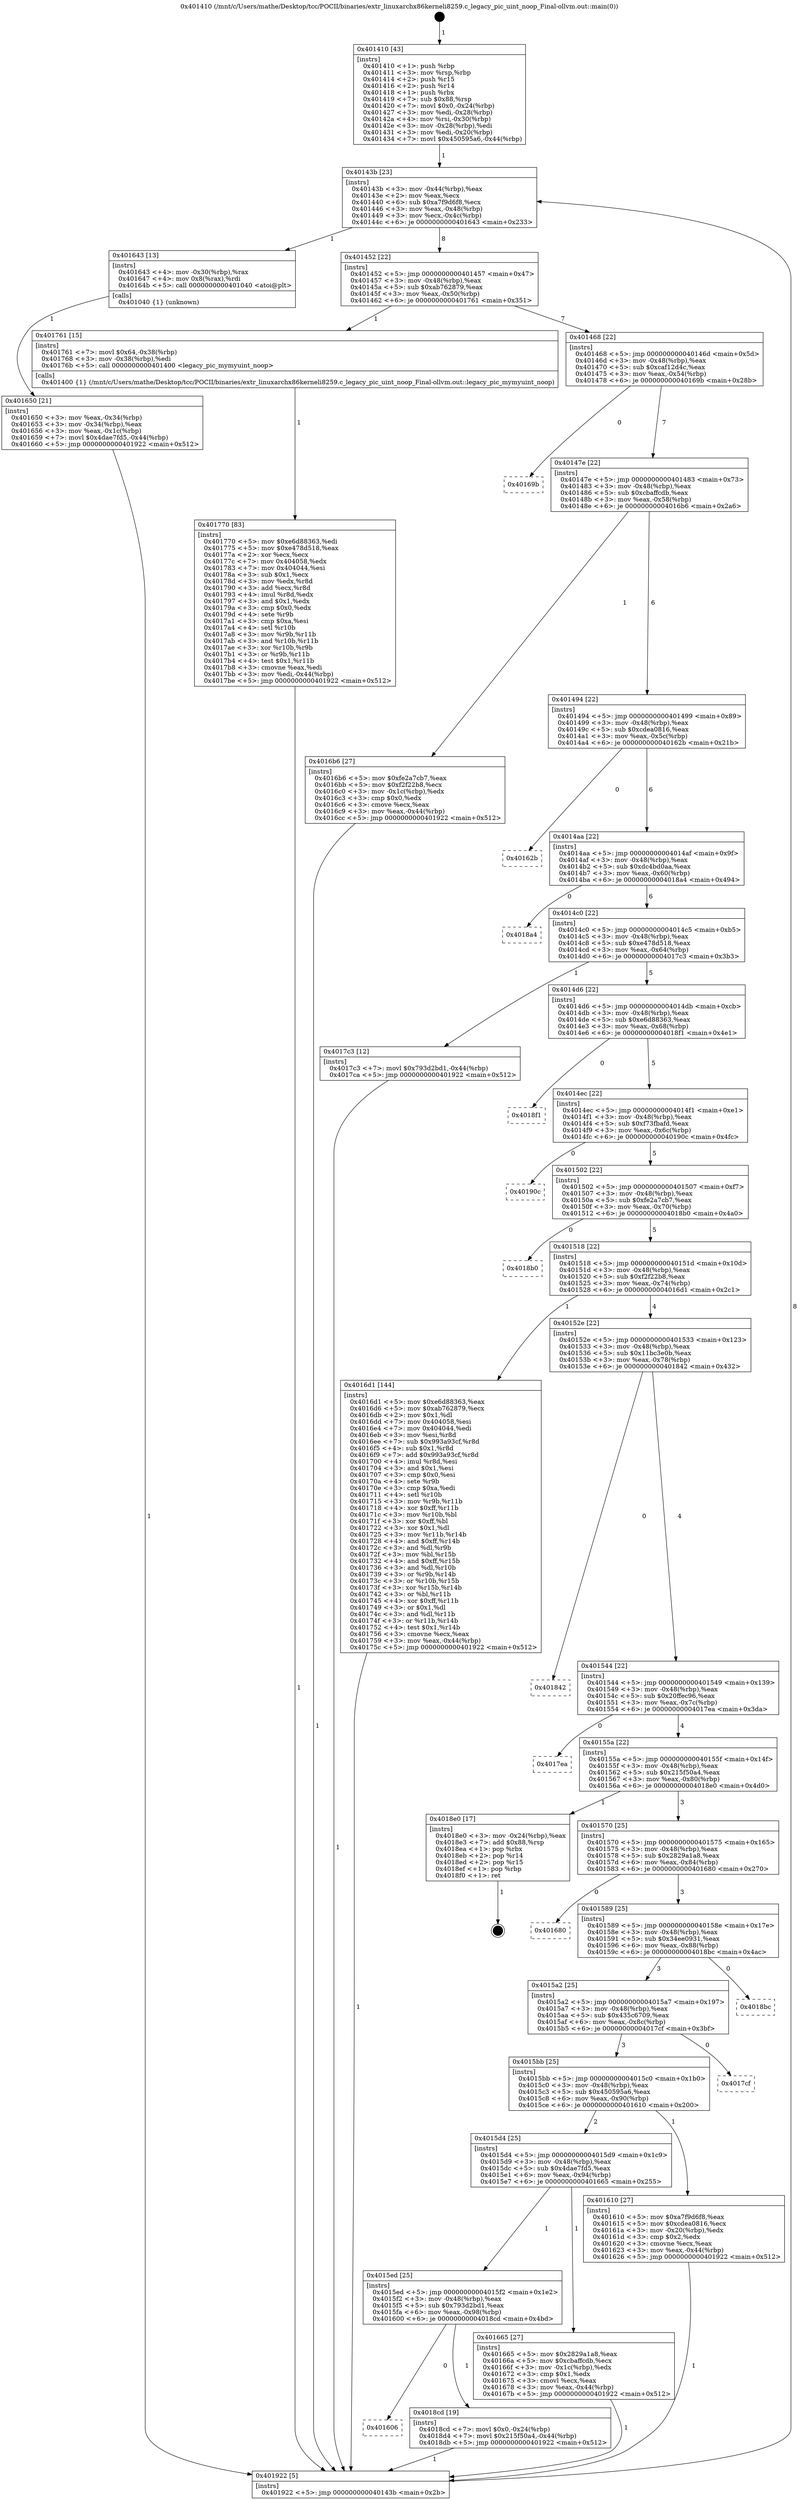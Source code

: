 digraph "0x401410" {
  label = "0x401410 (/mnt/c/Users/mathe/Desktop/tcc/POCII/binaries/extr_linuxarchx86kerneli8259.c_legacy_pic_uint_noop_Final-ollvm.out::main(0))"
  labelloc = "t"
  node[shape=record]

  Entry [label="",width=0.3,height=0.3,shape=circle,fillcolor=black,style=filled]
  "0x40143b" [label="{
     0x40143b [23]\l
     | [instrs]\l
     &nbsp;&nbsp;0x40143b \<+3\>: mov -0x44(%rbp),%eax\l
     &nbsp;&nbsp;0x40143e \<+2\>: mov %eax,%ecx\l
     &nbsp;&nbsp;0x401440 \<+6\>: sub $0xa7f9d6f8,%ecx\l
     &nbsp;&nbsp;0x401446 \<+3\>: mov %eax,-0x48(%rbp)\l
     &nbsp;&nbsp;0x401449 \<+3\>: mov %ecx,-0x4c(%rbp)\l
     &nbsp;&nbsp;0x40144c \<+6\>: je 0000000000401643 \<main+0x233\>\l
  }"]
  "0x401643" [label="{
     0x401643 [13]\l
     | [instrs]\l
     &nbsp;&nbsp;0x401643 \<+4\>: mov -0x30(%rbp),%rax\l
     &nbsp;&nbsp;0x401647 \<+4\>: mov 0x8(%rax),%rdi\l
     &nbsp;&nbsp;0x40164b \<+5\>: call 0000000000401040 \<atoi@plt\>\l
     | [calls]\l
     &nbsp;&nbsp;0x401040 \{1\} (unknown)\l
  }"]
  "0x401452" [label="{
     0x401452 [22]\l
     | [instrs]\l
     &nbsp;&nbsp;0x401452 \<+5\>: jmp 0000000000401457 \<main+0x47\>\l
     &nbsp;&nbsp;0x401457 \<+3\>: mov -0x48(%rbp),%eax\l
     &nbsp;&nbsp;0x40145a \<+5\>: sub $0xab762879,%eax\l
     &nbsp;&nbsp;0x40145f \<+3\>: mov %eax,-0x50(%rbp)\l
     &nbsp;&nbsp;0x401462 \<+6\>: je 0000000000401761 \<main+0x351\>\l
  }"]
  Exit [label="",width=0.3,height=0.3,shape=circle,fillcolor=black,style=filled,peripheries=2]
  "0x401761" [label="{
     0x401761 [15]\l
     | [instrs]\l
     &nbsp;&nbsp;0x401761 \<+7\>: movl $0x64,-0x38(%rbp)\l
     &nbsp;&nbsp;0x401768 \<+3\>: mov -0x38(%rbp),%edi\l
     &nbsp;&nbsp;0x40176b \<+5\>: call 0000000000401400 \<legacy_pic_mymyuint_noop\>\l
     | [calls]\l
     &nbsp;&nbsp;0x401400 \{1\} (/mnt/c/Users/mathe/Desktop/tcc/POCII/binaries/extr_linuxarchx86kerneli8259.c_legacy_pic_uint_noop_Final-ollvm.out::legacy_pic_mymyuint_noop)\l
  }"]
  "0x401468" [label="{
     0x401468 [22]\l
     | [instrs]\l
     &nbsp;&nbsp;0x401468 \<+5\>: jmp 000000000040146d \<main+0x5d\>\l
     &nbsp;&nbsp;0x40146d \<+3\>: mov -0x48(%rbp),%eax\l
     &nbsp;&nbsp;0x401470 \<+5\>: sub $0xcaf12d4c,%eax\l
     &nbsp;&nbsp;0x401475 \<+3\>: mov %eax,-0x54(%rbp)\l
     &nbsp;&nbsp;0x401478 \<+6\>: je 000000000040169b \<main+0x28b\>\l
  }"]
  "0x401606" [label="{
     0x401606\l
  }", style=dashed]
  "0x40169b" [label="{
     0x40169b\l
  }", style=dashed]
  "0x40147e" [label="{
     0x40147e [22]\l
     | [instrs]\l
     &nbsp;&nbsp;0x40147e \<+5\>: jmp 0000000000401483 \<main+0x73\>\l
     &nbsp;&nbsp;0x401483 \<+3\>: mov -0x48(%rbp),%eax\l
     &nbsp;&nbsp;0x401486 \<+5\>: sub $0xcbaffcdb,%eax\l
     &nbsp;&nbsp;0x40148b \<+3\>: mov %eax,-0x58(%rbp)\l
     &nbsp;&nbsp;0x40148e \<+6\>: je 00000000004016b6 \<main+0x2a6\>\l
  }"]
  "0x4018cd" [label="{
     0x4018cd [19]\l
     | [instrs]\l
     &nbsp;&nbsp;0x4018cd \<+7\>: movl $0x0,-0x24(%rbp)\l
     &nbsp;&nbsp;0x4018d4 \<+7\>: movl $0x215f50a4,-0x44(%rbp)\l
     &nbsp;&nbsp;0x4018db \<+5\>: jmp 0000000000401922 \<main+0x512\>\l
  }"]
  "0x4016b6" [label="{
     0x4016b6 [27]\l
     | [instrs]\l
     &nbsp;&nbsp;0x4016b6 \<+5\>: mov $0xfe2a7cb7,%eax\l
     &nbsp;&nbsp;0x4016bb \<+5\>: mov $0xf2f22b8,%ecx\l
     &nbsp;&nbsp;0x4016c0 \<+3\>: mov -0x1c(%rbp),%edx\l
     &nbsp;&nbsp;0x4016c3 \<+3\>: cmp $0x0,%edx\l
     &nbsp;&nbsp;0x4016c6 \<+3\>: cmove %ecx,%eax\l
     &nbsp;&nbsp;0x4016c9 \<+3\>: mov %eax,-0x44(%rbp)\l
     &nbsp;&nbsp;0x4016cc \<+5\>: jmp 0000000000401922 \<main+0x512\>\l
  }"]
  "0x401494" [label="{
     0x401494 [22]\l
     | [instrs]\l
     &nbsp;&nbsp;0x401494 \<+5\>: jmp 0000000000401499 \<main+0x89\>\l
     &nbsp;&nbsp;0x401499 \<+3\>: mov -0x48(%rbp),%eax\l
     &nbsp;&nbsp;0x40149c \<+5\>: sub $0xcdea0816,%eax\l
     &nbsp;&nbsp;0x4014a1 \<+3\>: mov %eax,-0x5c(%rbp)\l
     &nbsp;&nbsp;0x4014a4 \<+6\>: je 000000000040162b \<main+0x21b\>\l
  }"]
  "0x401770" [label="{
     0x401770 [83]\l
     | [instrs]\l
     &nbsp;&nbsp;0x401770 \<+5\>: mov $0xe6d88363,%edi\l
     &nbsp;&nbsp;0x401775 \<+5\>: mov $0xe478d518,%eax\l
     &nbsp;&nbsp;0x40177a \<+2\>: xor %ecx,%ecx\l
     &nbsp;&nbsp;0x40177c \<+7\>: mov 0x404058,%edx\l
     &nbsp;&nbsp;0x401783 \<+7\>: mov 0x404044,%esi\l
     &nbsp;&nbsp;0x40178a \<+3\>: sub $0x1,%ecx\l
     &nbsp;&nbsp;0x40178d \<+3\>: mov %edx,%r8d\l
     &nbsp;&nbsp;0x401790 \<+3\>: add %ecx,%r8d\l
     &nbsp;&nbsp;0x401793 \<+4\>: imul %r8d,%edx\l
     &nbsp;&nbsp;0x401797 \<+3\>: and $0x1,%edx\l
     &nbsp;&nbsp;0x40179a \<+3\>: cmp $0x0,%edx\l
     &nbsp;&nbsp;0x40179d \<+4\>: sete %r9b\l
     &nbsp;&nbsp;0x4017a1 \<+3\>: cmp $0xa,%esi\l
     &nbsp;&nbsp;0x4017a4 \<+4\>: setl %r10b\l
     &nbsp;&nbsp;0x4017a8 \<+3\>: mov %r9b,%r11b\l
     &nbsp;&nbsp;0x4017ab \<+3\>: and %r10b,%r11b\l
     &nbsp;&nbsp;0x4017ae \<+3\>: xor %r10b,%r9b\l
     &nbsp;&nbsp;0x4017b1 \<+3\>: or %r9b,%r11b\l
     &nbsp;&nbsp;0x4017b4 \<+4\>: test $0x1,%r11b\l
     &nbsp;&nbsp;0x4017b8 \<+3\>: cmovne %eax,%edi\l
     &nbsp;&nbsp;0x4017bb \<+3\>: mov %edi,-0x44(%rbp)\l
     &nbsp;&nbsp;0x4017be \<+5\>: jmp 0000000000401922 \<main+0x512\>\l
  }"]
  "0x40162b" [label="{
     0x40162b\l
  }", style=dashed]
  "0x4014aa" [label="{
     0x4014aa [22]\l
     | [instrs]\l
     &nbsp;&nbsp;0x4014aa \<+5\>: jmp 00000000004014af \<main+0x9f\>\l
     &nbsp;&nbsp;0x4014af \<+3\>: mov -0x48(%rbp),%eax\l
     &nbsp;&nbsp;0x4014b2 \<+5\>: sub $0xdc4bd0aa,%eax\l
     &nbsp;&nbsp;0x4014b7 \<+3\>: mov %eax,-0x60(%rbp)\l
     &nbsp;&nbsp;0x4014ba \<+6\>: je 00000000004018a4 \<main+0x494\>\l
  }"]
  "0x4015ed" [label="{
     0x4015ed [25]\l
     | [instrs]\l
     &nbsp;&nbsp;0x4015ed \<+5\>: jmp 00000000004015f2 \<main+0x1e2\>\l
     &nbsp;&nbsp;0x4015f2 \<+3\>: mov -0x48(%rbp),%eax\l
     &nbsp;&nbsp;0x4015f5 \<+5\>: sub $0x793d2bd1,%eax\l
     &nbsp;&nbsp;0x4015fa \<+6\>: mov %eax,-0x98(%rbp)\l
     &nbsp;&nbsp;0x401600 \<+6\>: je 00000000004018cd \<main+0x4bd\>\l
  }"]
  "0x4018a4" [label="{
     0x4018a4\l
  }", style=dashed]
  "0x4014c0" [label="{
     0x4014c0 [22]\l
     | [instrs]\l
     &nbsp;&nbsp;0x4014c0 \<+5\>: jmp 00000000004014c5 \<main+0xb5\>\l
     &nbsp;&nbsp;0x4014c5 \<+3\>: mov -0x48(%rbp),%eax\l
     &nbsp;&nbsp;0x4014c8 \<+5\>: sub $0xe478d518,%eax\l
     &nbsp;&nbsp;0x4014cd \<+3\>: mov %eax,-0x64(%rbp)\l
     &nbsp;&nbsp;0x4014d0 \<+6\>: je 00000000004017c3 \<main+0x3b3\>\l
  }"]
  "0x401665" [label="{
     0x401665 [27]\l
     | [instrs]\l
     &nbsp;&nbsp;0x401665 \<+5\>: mov $0x2829a1a8,%eax\l
     &nbsp;&nbsp;0x40166a \<+5\>: mov $0xcbaffcdb,%ecx\l
     &nbsp;&nbsp;0x40166f \<+3\>: mov -0x1c(%rbp),%edx\l
     &nbsp;&nbsp;0x401672 \<+3\>: cmp $0x1,%edx\l
     &nbsp;&nbsp;0x401675 \<+3\>: cmovl %ecx,%eax\l
     &nbsp;&nbsp;0x401678 \<+3\>: mov %eax,-0x44(%rbp)\l
     &nbsp;&nbsp;0x40167b \<+5\>: jmp 0000000000401922 \<main+0x512\>\l
  }"]
  "0x4017c3" [label="{
     0x4017c3 [12]\l
     | [instrs]\l
     &nbsp;&nbsp;0x4017c3 \<+7\>: movl $0x793d2bd1,-0x44(%rbp)\l
     &nbsp;&nbsp;0x4017ca \<+5\>: jmp 0000000000401922 \<main+0x512\>\l
  }"]
  "0x4014d6" [label="{
     0x4014d6 [22]\l
     | [instrs]\l
     &nbsp;&nbsp;0x4014d6 \<+5\>: jmp 00000000004014db \<main+0xcb\>\l
     &nbsp;&nbsp;0x4014db \<+3\>: mov -0x48(%rbp),%eax\l
     &nbsp;&nbsp;0x4014de \<+5\>: sub $0xe6d88363,%eax\l
     &nbsp;&nbsp;0x4014e3 \<+3\>: mov %eax,-0x68(%rbp)\l
     &nbsp;&nbsp;0x4014e6 \<+6\>: je 00000000004018f1 \<main+0x4e1\>\l
  }"]
  "0x401650" [label="{
     0x401650 [21]\l
     | [instrs]\l
     &nbsp;&nbsp;0x401650 \<+3\>: mov %eax,-0x34(%rbp)\l
     &nbsp;&nbsp;0x401653 \<+3\>: mov -0x34(%rbp),%eax\l
     &nbsp;&nbsp;0x401656 \<+3\>: mov %eax,-0x1c(%rbp)\l
     &nbsp;&nbsp;0x401659 \<+7\>: movl $0x4dae7fd5,-0x44(%rbp)\l
     &nbsp;&nbsp;0x401660 \<+5\>: jmp 0000000000401922 \<main+0x512\>\l
  }"]
  "0x4018f1" [label="{
     0x4018f1\l
  }", style=dashed]
  "0x4014ec" [label="{
     0x4014ec [22]\l
     | [instrs]\l
     &nbsp;&nbsp;0x4014ec \<+5\>: jmp 00000000004014f1 \<main+0xe1\>\l
     &nbsp;&nbsp;0x4014f1 \<+3\>: mov -0x48(%rbp),%eax\l
     &nbsp;&nbsp;0x4014f4 \<+5\>: sub $0xf73fbafd,%eax\l
     &nbsp;&nbsp;0x4014f9 \<+3\>: mov %eax,-0x6c(%rbp)\l
     &nbsp;&nbsp;0x4014fc \<+6\>: je 000000000040190c \<main+0x4fc\>\l
  }"]
  "0x401410" [label="{
     0x401410 [43]\l
     | [instrs]\l
     &nbsp;&nbsp;0x401410 \<+1\>: push %rbp\l
     &nbsp;&nbsp;0x401411 \<+3\>: mov %rsp,%rbp\l
     &nbsp;&nbsp;0x401414 \<+2\>: push %r15\l
     &nbsp;&nbsp;0x401416 \<+2\>: push %r14\l
     &nbsp;&nbsp;0x401418 \<+1\>: push %rbx\l
     &nbsp;&nbsp;0x401419 \<+7\>: sub $0x88,%rsp\l
     &nbsp;&nbsp;0x401420 \<+7\>: movl $0x0,-0x24(%rbp)\l
     &nbsp;&nbsp;0x401427 \<+3\>: mov %edi,-0x28(%rbp)\l
     &nbsp;&nbsp;0x40142a \<+4\>: mov %rsi,-0x30(%rbp)\l
     &nbsp;&nbsp;0x40142e \<+3\>: mov -0x28(%rbp),%edi\l
     &nbsp;&nbsp;0x401431 \<+3\>: mov %edi,-0x20(%rbp)\l
     &nbsp;&nbsp;0x401434 \<+7\>: movl $0x450595a6,-0x44(%rbp)\l
  }"]
  "0x40190c" [label="{
     0x40190c\l
  }", style=dashed]
  "0x401502" [label="{
     0x401502 [22]\l
     | [instrs]\l
     &nbsp;&nbsp;0x401502 \<+5\>: jmp 0000000000401507 \<main+0xf7\>\l
     &nbsp;&nbsp;0x401507 \<+3\>: mov -0x48(%rbp),%eax\l
     &nbsp;&nbsp;0x40150a \<+5\>: sub $0xfe2a7cb7,%eax\l
     &nbsp;&nbsp;0x40150f \<+3\>: mov %eax,-0x70(%rbp)\l
     &nbsp;&nbsp;0x401512 \<+6\>: je 00000000004018b0 \<main+0x4a0\>\l
  }"]
  "0x401922" [label="{
     0x401922 [5]\l
     | [instrs]\l
     &nbsp;&nbsp;0x401922 \<+5\>: jmp 000000000040143b \<main+0x2b\>\l
  }"]
  "0x4018b0" [label="{
     0x4018b0\l
  }", style=dashed]
  "0x401518" [label="{
     0x401518 [22]\l
     | [instrs]\l
     &nbsp;&nbsp;0x401518 \<+5\>: jmp 000000000040151d \<main+0x10d\>\l
     &nbsp;&nbsp;0x40151d \<+3\>: mov -0x48(%rbp),%eax\l
     &nbsp;&nbsp;0x401520 \<+5\>: sub $0xf2f22b8,%eax\l
     &nbsp;&nbsp;0x401525 \<+3\>: mov %eax,-0x74(%rbp)\l
     &nbsp;&nbsp;0x401528 \<+6\>: je 00000000004016d1 \<main+0x2c1\>\l
  }"]
  "0x4015d4" [label="{
     0x4015d4 [25]\l
     | [instrs]\l
     &nbsp;&nbsp;0x4015d4 \<+5\>: jmp 00000000004015d9 \<main+0x1c9\>\l
     &nbsp;&nbsp;0x4015d9 \<+3\>: mov -0x48(%rbp),%eax\l
     &nbsp;&nbsp;0x4015dc \<+5\>: sub $0x4dae7fd5,%eax\l
     &nbsp;&nbsp;0x4015e1 \<+6\>: mov %eax,-0x94(%rbp)\l
     &nbsp;&nbsp;0x4015e7 \<+6\>: je 0000000000401665 \<main+0x255\>\l
  }"]
  "0x4016d1" [label="{
     0x4016d1 [144]\l
     | [instrs]\l
     &nbsp;&nbsp;0x4016d1 \<+5\>: mov $0xe6d88363,%eax\l
     &nbsp;&nbsp;0x4016d6 \<+5\>: mov $0xab762879,%ecx\l
     &nbsp;&nbsp;0x4016db \<+2\>: mov $0x1,%dl\l
     &nbsp;&nbsp;0x4016dd \<+7\>: mov 0x404058,%esi\l
     &nbsp;&nbsp;0x4016e4 \<+7\>: mov 0x404044,%edi\l
     &nbsp;&nbsp;0x4016eb \<+3\>: mov %esi,%r8d\l
     &nbsp;&nbsp;0x4016ee \<+7\>: sub $0x993a93cf,%r8d\l
     &nbsp;&nbsp;0x4016f5 \<+4\>: sub $0x1,%r8d\l
     &nbsp;&nbsp;0x4016f9 \<+7\>: add $0x993a93cf,%r8d\l
     &nbsp;&nbsp;0x401700 \<+4\>: imul %r8d,%esi\l
     &nbsp;&nbsp;0x401704 \<+3\>: and $0x1,%esi\l
     &nbsp;&nbsp;0x401707 \<+3\>: cmp $0x0,%esi\l
     &nbsp;&nbsp;0x40170a \<+4\>: sete %r9b\l
     &nbsp;&nbsp;0x40170e \<+3\>: cmp $0xa,%edi\l
     &nbsp;&nbsp;0x401711 \<+4\>: setl %r10b\l
     &nbsp;&nbsp;0x401715 \<+3\>: mov %r9b,%r11b\l
     &nbsp;&nbsp;0x401718 \<+4\>: xor $0xff,%r11b\l
     &nbsp;&nbsp;0x40171c \<+3\>: mov %r10b,%bl\l
     &nbsp;&nbsp;0x40171f \<+3\>: xor $0xff,%bl\l
     &nbsp;&nbsp;0x401722 \<+3\>: xor $0x1,%dl\l
     &nbsp;&nbsp;0x401725 \<+3\>: mov %r11b,%r14b\l
     &nbsp;&nbsp;0x401728 \<+4\>: and $0xff,%r14b\l
     &nbsp;&nbsp;0x40172c \<+3\>: and %dl,%r9b\l
     &nbsp;&nbsp;0x40172f \<+3\>: mov %bl,%r15b\l
     &nbsp;&nbsp;0x401732 \<+4\>: and $0xff,%r15b\l
     &nbsp;&nbsp;0x401736 \<+3\>: and %dl,%r10b\l
     &nbsp;&nbsp;0x401739 \<+3\>: or %r9b,%r14b\l
     &nbsp;&nbsp;0x40173c \<+3\>: or %r10b,%r15b\l
     &nbsp;&nbsp;0x40173f \<+3\>: xor %r15b,%r14b\l
     &nbsp;&nbsp;0x401742 \<+3\>: or %bl,%r11b\l
     &nbsp;&nbsp;0x401745 \<+4\>: xor $0xff,%r11b\l
     &nbsp;&nbsp;0x401749 \<+3\>: or $0x1,%dl\l
     &nbsp;&nbsp;0x40174c \<+3\>: and %dl,%r11b\l
     &nbsp;&nbsp;0x40174f \<+3\>: or %r11b,%r14b\l
     &nbsp;&nbsp;0x401752 \<+4\>: test $0x1,%r14b\l
     &nbsp;&nbsp;0x401756 \<+3\>: cmovne %ecx,%eax\l
     &nbsp;&nbsp;0x401759 \<+3\>: mov %eax,-0x44(%rbp)\l
     &nbsp;&nbsp;0x40175c \<+5\>: jmp 0000000000401922 \<main+0x512\>\l
  }"]
  "0x40152e" [label="{
     0x40152e [22]\l
     | [instrs]\l
     &nbsp;&nbsp;0x40152e \<+5\>: jmp 0000000000401533 \<main+0x123\>\l
     &nbsp;&nbsp;0x401533 \<+3\>: mov -0x48(%rbp),%eax\l
     &nbsp;&nbsp;0x401536 \<+5\>: sub $0x11bc3e0b,%eax\l
     &nbsp;&nbsp;0x40153b \<+3\>: mov %eax,-0x78(%rbp)\l
     &nbsp;&nbsp;0x40153e \<+6\>: je 0000000000401842 \<main+0x432\>\l
  }"]
  "0x401610" [label="{
     0x401610 [27]\l
     | [instrs]\l
     &nbsp;&nbsp;0x401610 \<+5\>: mov $0xa7f9d6f8,%eax\l
     &nbsp;&nbsp;0x401615 \<+5\>: mov $0xcdea0816,%ecx\l
     &nbsp;&nbsp;0x40161a \<+3\>: mov -0x20(%rbp),%edx\l
     &nbsp;&nbsp;0x40161d \<+3\>: cmp $0x2,%edx\l
     &nbsp;&nbsp;0x401620 \<+3\>: cmovne %ecx,%eax\l
     &nbsp;&nbsp;0x401623 \<+3\>: mov %eax,-0x44(%rbp)\l
     &nbsp;&nbsp;0x401626 \<+5\>: jmp 0000000000401922 \<main+0x512\>\l
  }"]
  "0x401842" [label="{
     0x401842\l
  }", style=dashed]
  "0x401544" [label="{
     0x401544 [22]\l
     | [instrs]\l
     &nbsp;&nbsp;0x401544 \<+5\>: jmp 0000000000401549 \<main+0x139\>\l
     &nbsp;&nbsp;0x401549 \<+3\>: mov -0x48(%rbp),%eax\l
     &nbsp;&nbsp;0x40154c \<+5\>: sub $0x20ffec96,%eax\l
     &nbsp;&nbsp;0x401551 \<+3\>: mov %eax,-0x7c(%rbp)\l
     &nbsp;&nbsp;0x401554 \<+6\>: je 00000000004017ea \<main+0x3da\>\l
  }"]
  "0x4015bb" [label="{
     0x4015bb [25]\l
     | [instrs]\l
     &nbsp;&nbsp;0x4015bb \<+5\>: jmp 00000000004015c0 \<main+0x1b0\>\l
     &nbsp;&nbsp;0x4015c0 \<+3\>: mov -0x48(%rbp),%eax\l
     &nbsp;&nbsp;0x4015c3 \<+5\>: sub $0x450595a6,%eax\l
     &nbsp;&nbsp;0x4015c8 \<+6\>: mov %eax,-0x90(%rbp)\l
     &nbsp;&nbsp;0x4015ce \<+6\>: je 0000000000401610 \<main+0x200\>\l
  }"]
  "0x4017ea" [label="{
     0x4017ea\l
  }", style=dashed]
  "0x40155a" [label="{
     0x40155a [22]\l
     | [instrs]\l
     &nbsp;&nbsp;0x40155a \<+5\>: jmp 000000000040155f \<main+0x14f\>\l
     &nbsp;&nbsp;0x40155f \<+3\>: mov -0x48(%rbp),%eax\l
     &nbsp;&nbsp;0x401562 \<+5\>: sub $0x215f50a4,%eax\l
     &nbsp;&nbsp;0x401567 \<+3\>: mov %eax,-0x80(%rbp)\l
     &nbsp;&nbsp;0x40156a \<+6\>: je 00000000004018e0 \<main+0x4d0\>\l
  }"]
  "0x4017cf" [label="{
     0x4017cf\l
  }", style=dashed]
  "0x4018e0" [label="{
     0x4018e0 [17]\l
     | [instrs]\l
     &nbsp;&nbsp;0x4018e0 \<+3\>: mov -0x24(%rbp),%eax\l
     &nbsp;&nbsp;0x4018e3 \<+7\>: add $0x88,%rsp\l
     &nbsp;&nbsp;0x4018ea \<+1\>: pop %rbx\l
     &nbsp;&nbsp;0x4018eb \<+2\>: pop %r14\l
     &nbsp;&nbsp;0x4018ed \<+2\>: pop %r15\l
     &nbsp;&nbsp;0x4018ef \<+1\>: pop %rbp\l
     &nbsp;&nbsp;0x4018f0 \<+1\>: ret\l
  }"]
  "0x401570" [label="{
     0x401570 [25]\l
     | [instrs]\l
     &nbsp;&nbsp;0x401570 \<+5\>: jmp 0000000000401575 \<main+0x165\>\l
     &nbsp;&nbsp;0x401575 \<+3\>: mov -0x48(%rbp),%eax\l
     &nbsp;&nbsp;0x401578 \<+5\>: sub $0x2829a1a8,%eax\l
     &nbsp;&nbsp;0x40157d \<+6\>: mov %eax,-0x84(%rbp)\l
     &nbsp;&nbsp;0x401583 \<+6\>: je 0000000000401680 \<main+0x270\>\l
  }"]
  "0x4015a2" [label="{
     0x4015a2 [25]\l
     | [instrs]\l
     &nbsp;&nbsp;0x4015a2 \<+5\>: jmp 00000000004015a7 \<main+0x197\>\l
     &nbsp;&nbsp;0x4015a7 \<+3\>: mov -0x48(%rbp),%eax\l
     &nbsp;&nbsp;0x4015aa \<+5\>: sub $0x435c6709,%eax\l
     &nbsp;&nbsp;0x4015af \<+6\>: mov %eax,-0x8c(%rbp)\l
     &nbsp;&nbsp;0x4015b5 \<+6\>: je 00000000004017cf \<main+0x3bf\>\l
  }"]
  "0x401680" [label="{
     0x401680\l
  }", style=dashed]
  "0x401589" [label="{
     0x401589 [25]\l
     | [instrs]\l
     &nbsp;&nbsp;0x401589 \<+5\>: jmp 000000000040158e \<main+0x17e\>\l
     &nbsp;&nbsp;0x40158e \<+3\>: mov -0x48(%rbp),%eax\l
     &nbsp;&nbsp;0x401591 \<+5\>: sub $0x34ee0931,%eax\l
     &nbsp;&nbsp;0x401596 \<+6\>: mov %eax,-0x88(%rbp)\l
     &nbsp;&nbsp;0x40159c \<+6\>: je 00000000004018bc \<main+0x4ac\>\l
  }"]
  "0x4018bc" [label="{
     0x4018bc\l
  }", style=dashed]
  Entry -> "0x401410" [label=" 1"]
  "0x40143b" -> "0x401643" [label=" 1"]
  "0x40143b" -> "0x401452" [label=" 8"]
  "0x4018e0" -> Exit [label=" 1"]
  "0x401452" -> "0x401761" [label=" 1"]
  "0x401452" -> "0x401468" [label=" 7"]
  "0x4018cd" -> "0x401922" [label=" 1"]
  "0x401468" -> "0x40169b" [label=" 0"]
  "0x401468" -> "0x40147e" [label=" 7"]
  "0x4015ed" -> "0x401606" [label=" 0"]
  "0x40147e" -> "0x4016b6" [label=" 1"]
  "0x40147e" -> "0x401494" [label=" 6"]
  "0x4015ed" -> "0x4018cd" [label=" 1"]
  "0x401494" -> "0x40162b" [label=" 0"]
  "0x401494" -> "0x4014aa" [label=" 6"]
  "0x4017c3" -> "0x401922" [label=" 1"]
  "0x4014aa" -> "0x4018a4" [label=" 0"]
  "0x4014aa" -> "0x4014c0" [label=" 6"]
  "0x401770" -> "0x401922" [label=" 1"]
  "0x4014c0" -> "0x4017c3" [label=" 1"]
  "0x4014c0" -> "0x4014d6" [label=" 5"]
  "0x401761" -> "0x401770" [label=" 1"]
  "0x4014d6" -> "0x4018f1" [label=" 0"]
  "0x4014d6" -> "0x4014ec" [label=" 5"]
  "0x4016b6" -> "0x401922" [label=" 1"]
  "0x4014ec" -> "0x40190c" [label=" 0"]
  "0x4014ec" -> "0x401502" [label=" 5"]
  "0x401665" -> "0x401922" [label=" 1"]
  "0x401502" -> "0x4018b0" [label=" 0"]
  "0x401502" -> "0x401518" [label=" 5"]
  "0x4015d4" -> "0x4015ed" [label=" 1"]
  "0x401518" -> "0x4016d1" [label=" 1"]
  "0x401518" -> "0x40152e" [label=" 4"]
  "0x4015d4" -> "0x401665" [label=" 1"]
  "0x40152e" -> "0x401842" [label=" 0"]
  "0x40152e" -> "0x401544" [label=" 4"]
  "0x4016d1" -> "0x401922" [label=" 1"]
  "0x401544" -> "0x4017ea" [label=" 0"]
  "0x401544" -> "0x40155a" [label=" 4"]
  "0x401643" -> "0x401650" [label=" 1"]
  "0x40155a" -> "0x4018e0" [label=" 1"]
  "0x40155a" -> "0x401570" [label=" 3"]
  "0x401922" -> "0x40143b" [label=" 8"]
  "0x401570" -> "0x401680" [label=" 0"]
  "0x401570" -> "0x401589" [label=" 3"]
  "0x401610" -> "0x401922" [label=" 1"]
  "0x401589" -> "0x4018bc" [label=" 0"]
  "0x401589" -> "0x4015a2" [label=" 3"]
  "0x401410" -> "0x40143b" [label=" 1"]
  "0x4015a2" -> "0x4017cf" [label=" 0"]
  "0x4015a2" -> "0x4015bb" [label=" 3"]
  "0x401650" -> "0x401922" [label=" 1"]
  "0x4015bb" -> "0x401610" [label=" 1"]
  "0x4015bb" -> "0x4015d4" [label=" 2"]
}
